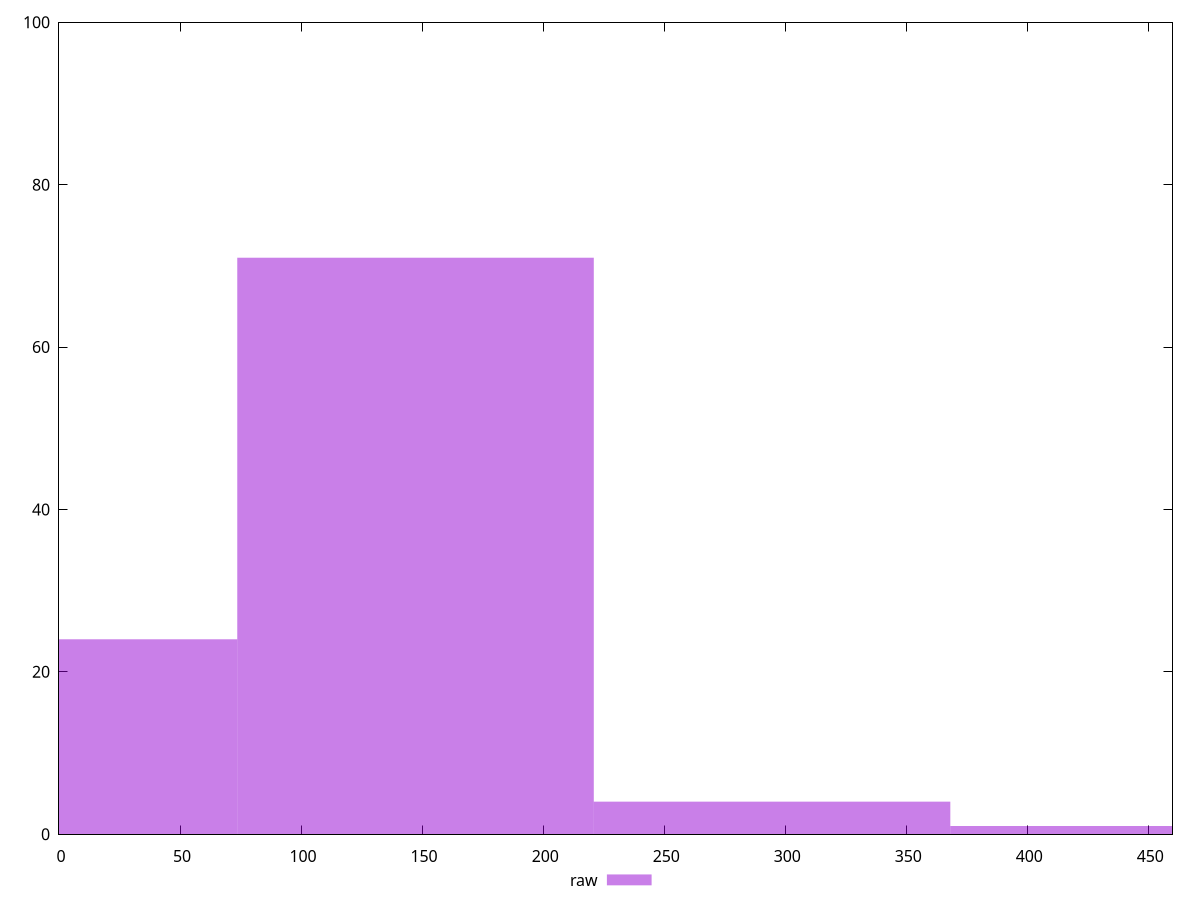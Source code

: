 reset

$raw <<EOF
147.28498968769557 71
0 24
294.56997937539114 4
441.85496906308674 1
EOF

set key outside below
set boxwidth 147.28498968769557
set xrange [0:460]
set yrange [0:100]
set trange [0:100]
set style fill transparent solid 0.5 noborder
set terminal svg size 640, 490 enhanced background rgb 'white'
set output "reprap/uses-optimized-images/samples/pages+cached+noexternal/raw/histogram.svg"

plot $raw title "raw" with boxes

reset

